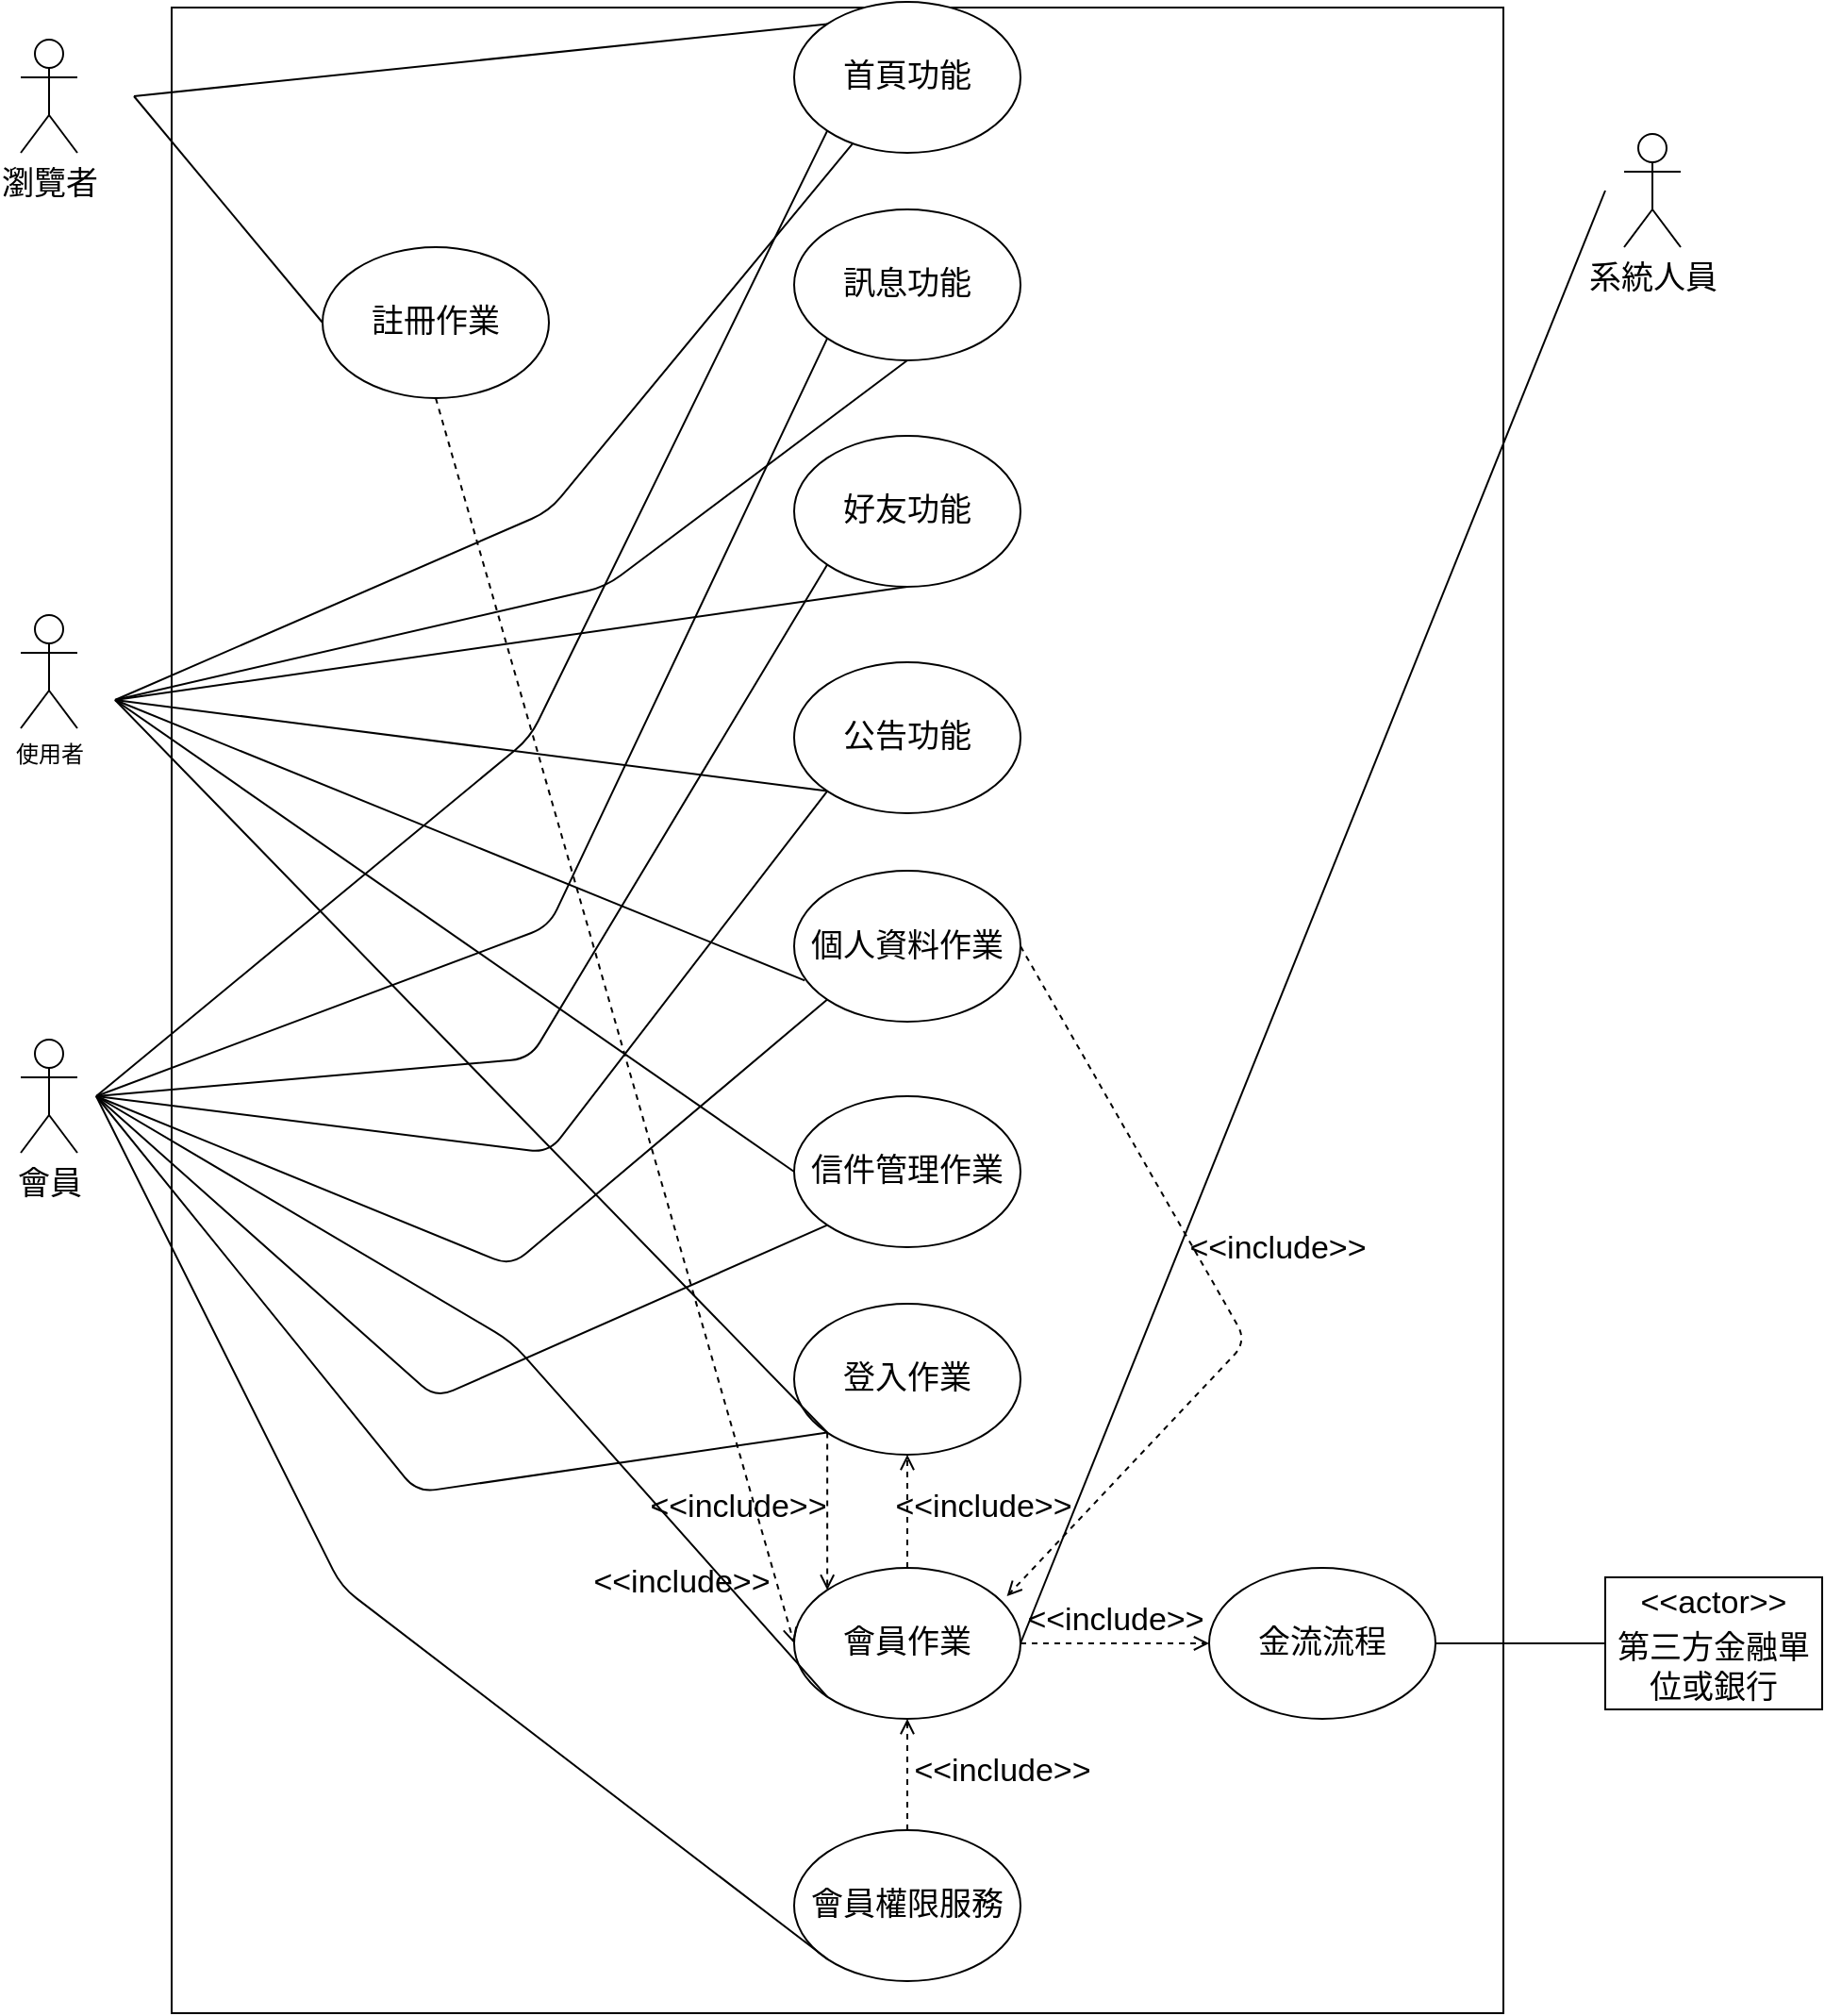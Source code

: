 <mxfile>
    <diagram id="1fS4cnMCGBPb0d2lwQTh" name="第1頁">
        <mxGraphModel dx="2097" dy="911" grid="1" gridSize="10" guides="1" tooltips="1" connect="1" arrows="1" fold="1" page="1" pageScale="1" pageWidth="827" pageHeight="1169" math="0" shadow="0">
            <root>
                <mxCell id="0"/>
                <mxCell id="1" parent="0"/>
                <mxCell id="47" value="使用者" style="shape=umlActor;verticalLabelPosition=bottom;verticalAlign=top;html=1;strokeWidth=1;perimeterSpacing=0;" vertex="1" parent="1">
                    <mxGeometry x="40" y="525" width="30" height="60" as="geometry"/>
                </mxCell>
                <mxCell id="54" value="" style="whiteSpace=wrap;html=1;aspect=fixed;" vertex="1" parent="1">
                    <mxGeometry x="120" y="203" width="706" height="1063" as="geometry"/>
                </mxCell>
                <mxCell id="55" value="&lt;font style=&quot;font-size: 17px&quot;&gt;註冊作業&lt;/font&gt;" style="ellipse;whiteSpace=wrap;html=1;" vertex="1" parent="1">
                    <mxGeometry x="200" y="330" width="120" height="80" as="geometry"/>
                </mxCell>
                <mxCell id="59" value="訊息功能" style="ellipse;whiteSpace=wrap;html=1;fontSize=17;strokeWidth=1;" vertex="1" parent="1">
                    <mxGeometry x="450" y="310" width="120" height="80" as="geometry"/>
                </mxCell>
                <mxCell id="60" value="好友功能" style="ellipse;whiteSpace=wrap;html=1;fontSize=17;strokeWidth=1;" vertex="1" parent="1">
                    <mxGeometry x="450" y="430" width="120" height="80" as="geometry"/>
                </mxCell>
                <mxCell id="62" value="公告功能" style="ellipse;whiteSpace=wrap;html=1;fontSize=17;strokeWidth=1;" vertex="1" parent="1">
                    <mxGeometry x="450" y="550" width="120" height="80" as="geometry"/>
                </mxCell>
                <mxCell id="64" value="首頁功能" style="ellipse;whiteSpace=wrap;html=1;fontSize=17;strokeWidth=1;" vertex="1" parent="1">
                    <mxGeometry x="450" y="200" width="120" height="80" as="geometry"/>
                </mxCell>
                <mxCell id="67" value="瀏覽者" style="shape=umlActor;verticalLabelPosition=bottom;verticalAlign=top;html=1;outlineConnect=0;fontSize=17;strokeWidth=1;" vertex="1" parent="1">
                    <mxGeometry x="40" y="220" width="30" height="60" as="geometry"/>
                </mxCell>
                <mxCell id="71" value="" style="endArrow=none;html=1;fontSize=17;entryX=0;entryY=0;entryDx=0;entryDy=0;" edge="1" parent="1" target="64">
                    <mxGeometry width="50" height="50" relative="1" as="geometry">
                        <mxPoint x="100" y="250" as="sourcePoint"/>
                        <mxPoint x="320" y="320" as="targetPoint"/>
                    </mxGeometry>
                </mxCell>
                <mxCell id="72" value="" style="endArrow=none;html=1;fontSize=17;entryX=0;entryY=0.5;entryDx=0;entryDy=0;" edge="1" parent="1" target="55">
                    <mxGeometry width="50" height="50" relative="1" as="geometry">
                        <mxPoint x="100" y="250" as="sourcePoint"/>
                        <mxPoint x="170" y="330" as="targetPoint"/>
                    </mxGeometry>
                </mxCell>
                <mxCell id="73" value="" style="endArrow=none;html=1;fontSize=17;" edge="1" parent="1" target="64">
                    <mxGeometry width="50" height="50" relative="1" as="geometry">
                        <mxPoint x="90" y="570" as="sourcePoint"/>
                        <mxPoint x="320" y="480" as="targetPoint"/>
                        <Array as="points">
                            <mxPoint x="320" y="470"/>
                        </Array>
                    </mxGeometry>
                </mxCell>
                <mxCell id="77" value="登入作業" style="ellipse;whiteSpace=wrap;html=1;fontSize=17;strokeWidth=1;" vertex="1" parent="1">
                    <mxGeometry x="450" y="890" width="120" height="80" as="geometry"/>
                </mxCell>
                <mxCell id="78" value="會員" style="shape=umlActor;verticalLabelPosition=bottom;verticalAlign=top;html=1;outlineConnect=0;fontSize=17;strokeWidth=1;" vertex="1" parent="1">
                    <mxGeometry x="40" y="750" width="30" height="60" as="geometry"/>
                </mxCell>
                <mxCell id="83" value="信件管理作業" style="ellipse;whiteSpace=wrap;html=1;fontSize=17;strokeWidth=1;" vertex="1" parent="1">
                    <mxGeometry x="450" y="780" width="120" height="80" as="geometry"/>
                </mxCell>
                <mxCell id="84" value="會員作業" style="ellipse;whiteSpace=wrap;html=1;fontSize=17;strokeWidth=1;" vertex="1" parent="1">
                    <mxGeometry x="450" y="1030" width="120" height="80" as="geometry"/>
                </mxCell>
                <mxCell id="85" value="個人資料作業" style="ellipse;whiteSpace=wrap;html=1;fontSize=17;strokeWidth=1;" vertex="1" parent="1">
                    <mxGeometry x="450" y="660.5" width="120" height="80" as="geometry"/>
                </mxCell>
                <mxCell id="87" value="會員權限服務" style="ellipse;whiteSpace=wrap;html=1;fontSize=17;strokeWidth=1;" vertex="1" parent="1">
                    <mxGeometry x="450" y="1169" width="120" height="80" as="geometry"/>
                </mxCell>
                <mxCell id="88" value="" style="endArrow=none;html=1;fontSize=17;entryX=0.5;entryY=1;entryDx=0;entryDy=0;" edge="1" parent="1" target="59">
                    <mxGeometry width="50" height="50" relative="1" as="geometry">
                        <mxPoint x="90" y="570" as="sourcePoint"/>
                        <mxPoint x="120" y="650" as="targetPoint"/>
                        <Array as="points">
                            <mxPoint x="350" y="510"/>
                        </Array>
                    </mxGeometry>
                </mxCell>
                <mxCell id="89" value="" style="endArrow=none;html=1;fontSize=17;entryX=0.5;entryY=1;entryDx=0;entryDy=0;" edge="1" parent="1" target="60">
                    <mxGeometry width="50" height="50" relative="1" as="geometry">
                        <mxPoint x="90" y="570" as="sourcePoint"/>
                        <mxPoint x="130" y="470" as="targetPoint"/>
                    </mxGeometry>
                </mxCell>
                <mxCell id="90" value="" style="endArrow=none;html=1;fontSize=17;entryX=0;entryY=1;entryDx=0;entryDy=0;" edge="1" parent="1" target="62">
                    <mxGeometry width="50" height="50" relative="1" as="geometry">
                        <mxPoint x="90" y="570" as="sourcePoint"/>
                        <mxPoint x="130" y="470" as="targetPoint"/>
                    </mxGeometry>
                </mxCell>
                <mxCell id="91" value="" style="endArrow=none;html=1;fontSize=17;entryX=0.047;entryY=0.727;entryDx=0;entryDy=0;entryPerimeter=0;" edge="1" parent="1" target="85">
                    <mxGeometry width="50" height="50" relative="1" as="geometry">
                        <mxPoint x="90" y="570" as="sourcePoint"/>
                        <mxPoint x="130" y="810" as="targetPoint"/>
                    </mxGeometry>
                </mxCell>
                <mxCell id="92" value="" style="endArrow=none;html=1;fontSize=17;entryX=0;entryY=0.5;entryDx=0;entryDy=0;" edge="1" parent="1" target="83">
                    <mxGeometry width="50" height="50" relative="1" as="geometry">
                        <mxPoint x="90" y="570" as="sourcePoint"/>
                        <mxPoint x="370" y="640" as="targetPoint"/>
                    </mxGeometry>
                </mxCell>
                <mxCell id="93" value="" style="endArrow=none;html=1;fontSize=17;entryX=0;entryY=1;entryDx=0;entryDy=0;" edge="1" parent="1" target="77">
                    <mxGeometry width="50" height="50" relative="1" as="geometry">
                        <mxPoint x="90" y="570" as="sourcePoint"/>
                        <mxPoint x="370" y="810" as="targetPoint"/>
                    </mxGeometry>
                </mxCell>
                <mxCell id="94" value="" style="endArrow=none;html=1;fontSize=17;exitX=0;exitY=1;exitDx=0;exitDy=0;" edge="1" parent="1" source="64">
                    <mxGeometry width="50" height="50" relative="1" as="geometry">
                        <mxPoint x="320" y="860" as="sourcePoint"/>
                        <mxPoint x="80" y="780" as="targetPoint"/>
                        <Array as="points">
                            <mxPoint x="310" y="590"/>
                        </Array>
                    </mxGeometry>
                </mxCell>
                <mxCell id="95" value="" style="endArrow=none;html=1;fontSize=17;entryX=0;entryY=1;entryDx=0;entryDy=0;" edge="1" parent="1" target="59">
                    <mxGeometry width="50" height="50" relative="1" as="geometry">
                        <mxPoint x="80" y="780" as="sourcePoint"/>
                        <mxPoint x="370" y="550" as="targetPoint"/>
                        <Array as="points">
                            <mxPoint x="320" y="690"/>
                        </Array>
                    </mxGeometry>
                </mxCell>
                <mxCell id="96" value="" style="endArrow=none;html=1;fontSize=17;entryX=0;entryY=1;entryDx=0;entryDy=0;" edge="1" parent="1" target="60">
                    <mxGeometry width="50" height="50" relative="1" as="geometry">
                        <mxPoint x="80" y="780" as="sourcePoint"/>
                        <mxPoint x="370" y="720" as="targetPoint"/>
                        <Array as="points">
                            <mxPoint x="310" y="760"/>
                        </Array>
                    </mxGeometry>
                </mxCell>
                <mxCell id="97" value="" style="endArrow=none;html=1;fontSize=17;entryX=0;entryY=1;entryDx=0;entryDy=0;" edge="1" parent="1" target="62">
                    <mxGeometry width="50" height="50" relative="1" as="geometry">
                        <mxPoint x="80" y="780" as="sourcePoint"/>
                        <mxPoint x="320" y="550" as="targetPoint"/>
                        <Array as="points">
                            <mxPoint x="320" y="810"/>
                        </Array>
                    </mxGeometry>
                </mxCell>
                <mxCell id="98" value="" style="endArrow=none;html=1;fontSize=17;entryX=0;entryY=1;entryDx=0;entryDy=0;" edge="1" parent="1" target="85">
                    <mxGeometry width="50" height="50" relative="1" as="geometry">
                        <mxPoint x="80" y="780" as="sourcePoint"/>
                        <mxPoint x="320" y="550" as="targetPoint"/>
                        <Array as="points">
                            <mxPoint x="300" y="870"/>
                        </Array>
                    </mxGeometry>
                </mxCell>
                <mxCell id="99" value="" style="endArrow=none;html=1;fontSize=17;entryX=0;entryY=1;entryDx=0;entryDy=0;" edge="1" parent="1" target="83">
                    <mxGeometry width="50" height="50" relative="1" as="geometry">
                        <mxPoint x="80" y="780" as="sourcePoint"/>
                        <mxPoint x="320" y="750" as="targetPoint"/>
                        <Array as="points">
                            <mxPoint x="260" y="940"/>
                        </Array>
                    </mxGeometry>
                </mxCell>
                <mxCell id="100" value="" style="endArrow=none;html=1;fontSize=17;entryX=0;entryY=1;entryDx=0;entryDy=0;" edge="1" parent="1" target="77">
                    <mxGeometry width="50" height="50" relative="1" as="geometry">
                        <mxPoint x="80" y="780" as="sourcePoint"/>
                        <mxPoint x="320" y="750" as="targetPoint"/>
                        <Array as="points">
                            <mxPoint x="250" y="990"/>
                        </Array>
                    </mxGeometry>
                </mxCell>
                <mxCell id="101" value="" style="endArrow=none;html=1;fontSize=17;entryX=0;entryY=1;entryDx=0;entryDy=0;" edge="1" parent="1" target="84">
                    <mxGeometry width="50" height="50" relative="1" as="geometry">
                        <mxPoint x="80" y="780" as="sourcePoint"/>
                        <mxPoint x="310" y="910" as="targetPoint"/>
                        <Array as="points">
                            <mxPoint x="300" y="910"/>
                        </Array>
                    </mxGeometry>
                </mxCell>
                <mxCell id="102" value="" style="endArrow=none;html=1;fontSize=17;entryX=0;entryY=1;entryDx=0;entryDy=0;" edge="1" parent="1" target="87">
                    <mxGeometry width="50" height="50" relative="1" as="geometry">
                        <mxPoint x="80" y="780" as="sourcePoint"/>
                        <mxPoint x="310" y="910" as="targetPoint"/>
                        <Array as="points">
                            <mxPoint x="210" y="1040"/>
                        </Array>
                    </mxGeometry>
                </mxCell>
                <mxCell id="103" value="系統人員" style="shape=umlActor;verticalLabelPosition=bottom;verticalAlign=top;html=1;outlineConnect=0;fontSize=17;strokeWidth=1;" vertex="1" parent="1">
                    <mxGeometry x="890" y="270" width="30" height="60" as="geometry"/>
                </mxCell>
                <mxCell id="104" value="金流流程" style="ellipse;whiteSpace=wrap;html=1;fontSize=17;strokeWidth=1;" vertex="1" parent="1">
                    <mxGeometry x="670" y="1030" width="120" height="80" as="geometry"/>
                </mxCell>
                <mxCell id="105" value="" style="endArrow=none;html=1;fontSize=17;exitX=1;exitY=0.5;exitDx=0;exitDy=0;" edge="1" parent="1" source="84">
                    <mxGeometry width="50" height="50" relative="1" as="geometry">
                        <mxPoint x="610" y="550" as="sourcePoint"/>
                        <mxPoint x="880" y="300" as="targetPoint"/>
                    </mxGeometry>
                </mxCell>
                <mxCell id="111" value="&amp;lt;&amp;lt;include&amp;gt;&amp;gt;" style="html=1;verticalAlign=bottom;labelBackgroundColor=none;endArrow=open;endFill=0;dashed=1;fontSize=17;entryX=0;entryY=0.5;entryDx=0;entryDy=0;exitX=1;exitY=0.5;exitDx=0;exitDy=0;" edge="1" parent="1" source="84" target="104">
                    <mxGeometry width="160" relative="1" as="geometry">
                        <mxPoint x="480" y="1110" as="sourcePoint"/>
                        <mxPoint x="640" y="1110" as="targetPoint"/>
                    </mxGeometry>
                </mxCell>
                <mxCell id="113" value="&amp;lt;&amp;lt;include&amp;gt;&amp;gt;" style="html=1;verticalAlign=bottom;labelBackgroundColor=none;endArrow=open;endFill=0;dashed=1;fontSize=17;entryX=0.5;entryY=1;entryDx=0;entryDy=0;exitX=0.5;exitY=0;exitDx=0;exitDy=0;" edge="1" parent="1" source="84" target="77">
                    <mxGeometry x="-0.333" y="-40" width="160" relative="1" as="geometry">
                        <mxPoint x="510" y="1020" as="sourcePoint"/>
                        <mxPoint x="670" y="1100" as="targetPoint"/>
                        <mxPoint as="offset"/>
                    </mxGeometry>
                </mxCell>
                <mxCell id="115" value="&amp;lt;&amp;lt;include&amp;gt;&amp;gt;" style="html=1;verticalAlign=bottom;labelBackgroundColor=none;endArrow=open;endFill=0;dashed=1;fontSize=17;exitX=1;exitY=0.5;exitDx=0;exitDy=0;entryX=0.94;entryY=0.188;entryDx=0;entryDy=0;entryPerimeter=0;" edge="1" parent="1" source="85" target="84">
                    <mxGeometry x="0.02" y="32" width="160" relative="1" as="geometry">
                        <mxPoint x="450" y="780" as="sourcePoint"/>
                        <mxPoint x="610" y="780" as="targetPoint"/>
                        <Array as="points">
                            <mxPoint x="690" y="910"/>
                        </Array>
                        <mxPoint as="offset"/>
                    </mxGeometry>
                </mxCell>
                <mxCell id="116" value="&amp;lt;&amp;lt;include&amp;gt;&amp;gt;" style="html=1;verticalAlign=bottom;labelBackgroundColor=none;endArrow=open;endFill=0;dashed=1;fontSize=17;exitX=0;exitY=1;exitDx=0;exitDy=0;entryX=0;entryY=0;entryDx=0;entryDy=0;" edge="1" parent="1" source="77" target="84">
                    <mxGeometry x="0.24" y="-48" width="160" relative="1" as="geometry">
                        <mxPoint x="450" y="910" as="sourcePoint"/>
                        <mxPoint x="610" y="910" as="targetPoint"/>
                        <mxPoint as="offset"/>
                    </mxGeometry>
                </mxCell>
                <mxCell id="117" value="&amp;lt;&amp;lt;include&amp;gt;&amp;gt;" style="html=1;verticalAlign=bottom;labelBackgroundColor=none;endArrow=open;endFill=0;dashed=1;fontSize=17;entryX=0.5;entryY=1;entryDx=0;entryDy=0;exitX=0.5;exitY=0;exitDx=0;exitDy=0;" edge="1" parent="1" source="87" target="84">
                    <mxGeometry x="-0.356" y="-50" width="160" relative="1" as="geometry">
                        <mxPoint x="420" y="1150" as="sourcePoint"/>
                        <mxPoint x="580" y="1150" as="targetPoint"/>
                        <mxPoint as="offset"/>
                    </mxGeometry>
                </mxCell>
                <mxCell id="118" value="&amp;lt;&amp;lt;include&amp;gt;&amp;gt;" style="html=1;verticalAlign=bottom;labelBackgroundColor=none;endArrow=open;endFill=0;dashed=1;fontSize=17;entryX=0;entryY=0.5;entryDx=0;entryDy=0;exitX=0.5;exitY=1;exitDx=0;exitDy=0;" edge="1" parent="1" source="55" target="84">
                    <mxGeometry x="0.896" y="-52" width="160" relative="1" as="geometry">
                        <mxPoint x="420" y="1030" as="sourcePoint"/>
                        <mxPoint x="580" y="1030" as="targetPoint"/>
                        <mxPoint as="offset"/>
                    </mxGeometry>
                </mxCell>
                <mxCell id="119" value="&lt;p style=&quot;margin: 0px ; margin-top: 4px ; text-align: center&quot;&gt;&amp;lt;&amp;lt;actor&amp;gt;&amp;gt;&lt;/p&gt;&lt;p style=&quot;margin: 0px ; margin-top: 4px ; text-align: center&quot;&gt;第三方金融單位或銀行&lt;br&gt;&lt;/p&gt;&lt;p style=&quot;margin: 0px ; margin-top: 4px ; text-align: center&quot;&gt;&lt;br&gt;&lt;/p&gt;" style="shape=rect;html=1;overflow=fill;html=1;whiteSpace=wrap;align=center;fontSize=17;strokeWidth=1;" vertex="1" parent="1">
                    <mxGeometry x="880" y="1035" width="115" height="70" as="geometry"/>
                </mxCell>
                <mxCell id="121" value="" style="endArrow=none;html=1;fontSize=17;entryX=0;entryY=0.5;entryDx=0;entryDy=0;exitX=1;exitY=0.5;exitDx=0;exitDy=0;" edge="1" parent="1" source="104" target="119">
                    <mxGeometry width="50" height="50" relative="1" as="geometry">
                        <mxPoint x="800" y="1000" as="sourcePoint"/>
                        <mxPoint x="850" y="950" as="targetPoint"/>
                    </mxGeometry>
                </mxCell>
            </root>
        </mxGraphModel>
    </diagram>
</mxfile>